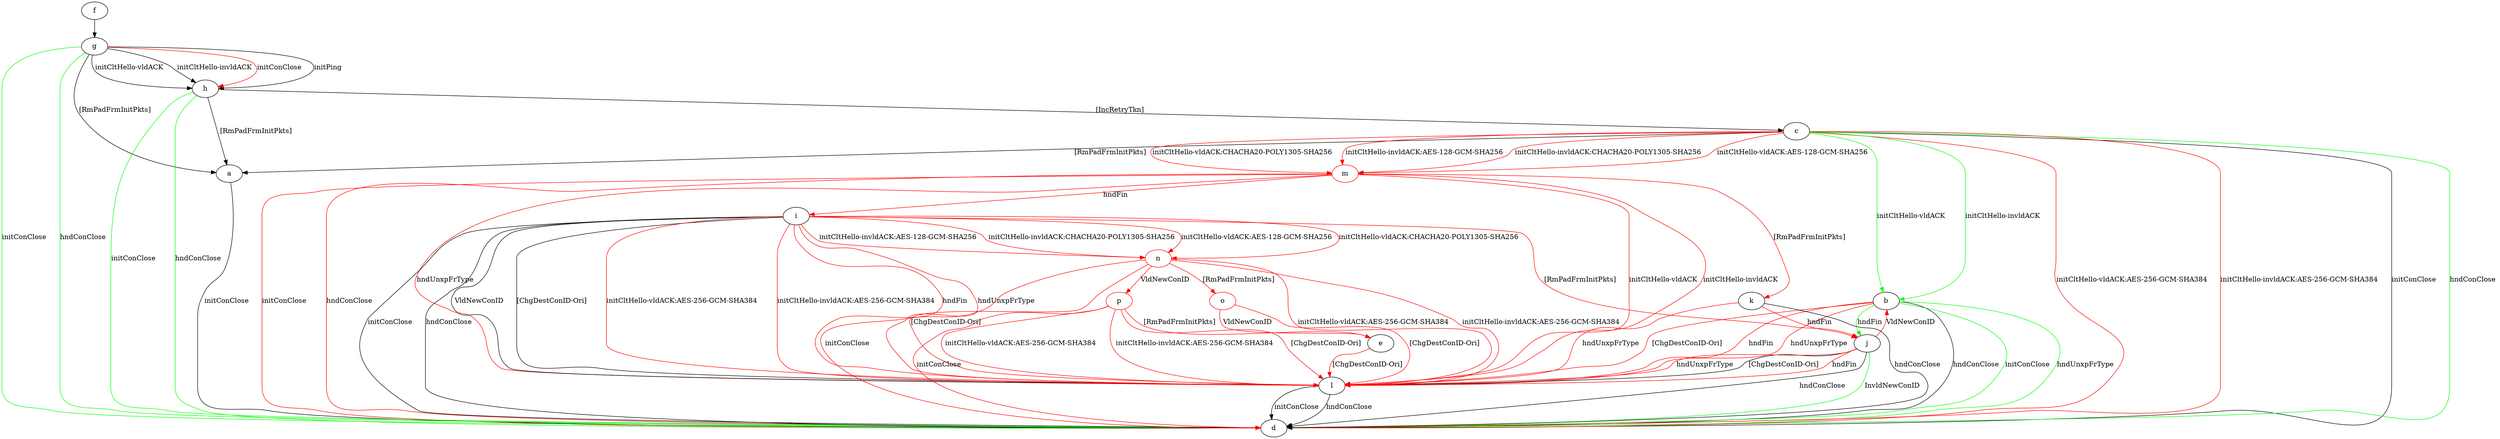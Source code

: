 digraph "" {
	a -> d	[key=0,
		label="initConClose "];
	b -> d	[key=0,
		label="hndConClose "];
	b -> d	[key=1,
		color=green,
		label="initConClose "];
	b -> d	[key=2,
		color=green,
		label="hndUnxpFrType "];
	b -> j	[key=0,
		color=green,
		label="hndFin "];
	b -> l	[key=0,
		color=red,
		label="hndFin "];
	b -> l	[key=1,
		color=red,
		label="hndUnxpFrType "];
	b -> l	[key=2,
		color=red,
		label="[ChgDestConID-Ori] "];
	c -> a	[key=0,
		label="[RmPadFrmInitPkts] "];
	c -> b	[key=0,
		color=green,
		label="initCltHello-vldACK "];
	c -> b	[key=1,
		color=green,
		label="initCltHello-invldACK "];
	c -> d	[key=0,
		label="initConClose "];
	c -> d	[key=1,
		color=green,
		label="hndConClose "];
	c -> d	[key=2,
		color=red,
		label="initCltHello-vldACK:AES-256-GCM-SHA384 "];
	c -> d	[key=3,
		color=red,
		label="initCltHello-invldACK:AES-256-GCM-SHA384 "];
	m	[color=red];
	c -> m	[key=0,
		color=red,
		label="initCltHello-vldACK:AES-128-GCM-SHA256 "];
	c -> m	[key=1,
		color=red,
		label="initCltHello-vldACK:CHACHA20-POLY1305-SHA256 "];
	c -> m	[key=2,
		color=red,
		label="initCltHello-invldACK:AES-128-GCM-SHA256 "];
	c -> m	[key=3,
		color=red,
		label="initCltHello-invldACK:CHACHA20-POLY1305-SHA256 "];
	e -> l	[key=0,
		color=red,
		label="[ChgDestConID-Ori] "];
	f -> g	[key=0];
	g -> a	[key=0,
		label="[RmPadFrmInitPkts] "];
	g -> d	[key=0,
		color=green,
		label="initConClose "];
	g -> d	[key=1,
		color=green,
		label="hndConClose "];
	g -> h	[key=0,
		label="initPing "];
	g -> h	[key=1,
		label="initCltHello-vldACK "];
	g -> h	[key=2,
		label="initCltHello-invldACK "];
	g -> h	[key=3,
		color=red,
		label="initConClose "];
	h -> a	[key=0,
		label="[RmPadFrmInitPkts] "];
	h -> c	[key=0,
		label="[IncRetryTkn] "];
	h -> d	[key=0,
		color=green,
		label="initConClose "];
	h -> d	[key=1,
		color=green,
		label="hndConClose "];
	i -> d	[key=0,
		label="initConClose "];
	i -> d	[key=1,
		label="hndConClose "];
	i -> j	[key=0,
		color=red,
		label="[RmPadFrmInitPkts] "];
	i -> l	[key=0,
		label="VldNewConID "];
	i -> l	[key=1,
		label="[ChgDestConID-Ori] "];
	i -> l	[key=2,
		color=red,
		label="initCltHello-vldACK:AES-256-GCM-SHA384 "];
	i -> l	[key=3,
		color=red,
		label="initCltHello-invldACK:AES-256-GCM-SHA384 "];
	i -> l	[key=4,
		color=red,
		label="hndFin "];
	i -> l	[key=5,
		color=red,
		label="hndUnxpFrType "];
	n	[color=red];
	i -> n	[key=0,
		color=red,
		label="initCltHello-vldACK:AES-128-GCM-SHA256 "];
	i -> n	[key=1,
		color=red,
		label="initCltHello-vldACK:CHACHA20-POLY1305-SHA256 "];
	i -> n	[key=2,
		color=red,
		label="initCltHello-invldACK:AES-128-GCM-SHA256 "];
	i -> n	[key=3,
		color=red,
		label="initCltHello-invldACK:CHACHA20-POLY1305-SHA256 "];
	j -> b	[key=0,
		color=red,
		label="VldNewConID "];
	j -> d	[key=0,
		label="hndConClose "];
	j -> d	[key=1,
		color=green,
		label="InvldNewConID "];
	j -> l	[key=0,
		label="[ChgDestConID-Ori] "];
	j -> l	[key=1,
		color=red,
		label="hndFin "];
	j -> l	[key=2,
		color=red,
		label="hndUnxpFrType "];
	k -> d	[key=0,
		label="hndConClose "];
	k -> j	[key=0,
		color=red,
		label="hndFin "];
	k -> l	[key=0,
		color=red,
		label="hndUnxpFrType "];
	l -> d	[key=0,
		label="initConClose "];
	l -> d	[key=1,
		label="hndConClose "];
	m -> d	[key=0,
		color=red,
		label="initConClose "];
	m -> d	[key=1,
		color=red,
		label="hndConClose "];
	m -> i	[key=0,
		color=red,
		label="hndFin "];
	m -> k	[key=0,
		color=red,
		label="[RmPadFrmInitPkts] "];
	m -> l	[key=0,
		color=red,
		label="initCltHello-vldACK "];
	m -> l	[key=1,
		color=red,
		label="initCltHello-invldACK "];
	m -> l	[key=2,
		color=red,
		label="hndUnxpFrType "];
	n -> d	[key=0,
		color=red,
		label="initConClose "];
	n -> l	[key=0,
		color=red,
		label="initCltHello-vldACK:AES-256-GCM-SHA384 "];
	n -> l	[key=1,
		color=red,
		label="initCltHello-invldACK:AES-256-GCM-SHA384 "];
	n -> l	[key=2,
		color=red,
		label="[ChgDestConID-Ori] "];
	o	[color=red];
	n -> o	[key=0,
		color=red,
		label="[RmPadFrmInitPkts] "];
	p	[color=red];
	n -> p	[key=0,
		color=red,
		label="VldNewConID "];
	o -> e	[key=0,
		color=red,
		label="VldNewConID "];
	o -> l	[key=0,
		color=red,
		label="[ChgDestConID-Ori] "];
	p -> d	[key=0,
		color=red,
		label="initConClose "];
	p -> e	[key=0,
		color=red,
		label="[RmPadFrmInitPkts] "];
	p -> l	[key=0,
		color=red,
		label="initCltHello-vldACK:AES-256-GCM-SHA384 "];
	p -> l	[key=1,
		color=red,
		label="initCltHello-invldACK:AES-256-GCM-SHA384 "];
	p -> l	[key=2,
		color=red,
		label="[ChgDestConID-Ori] "];
}
